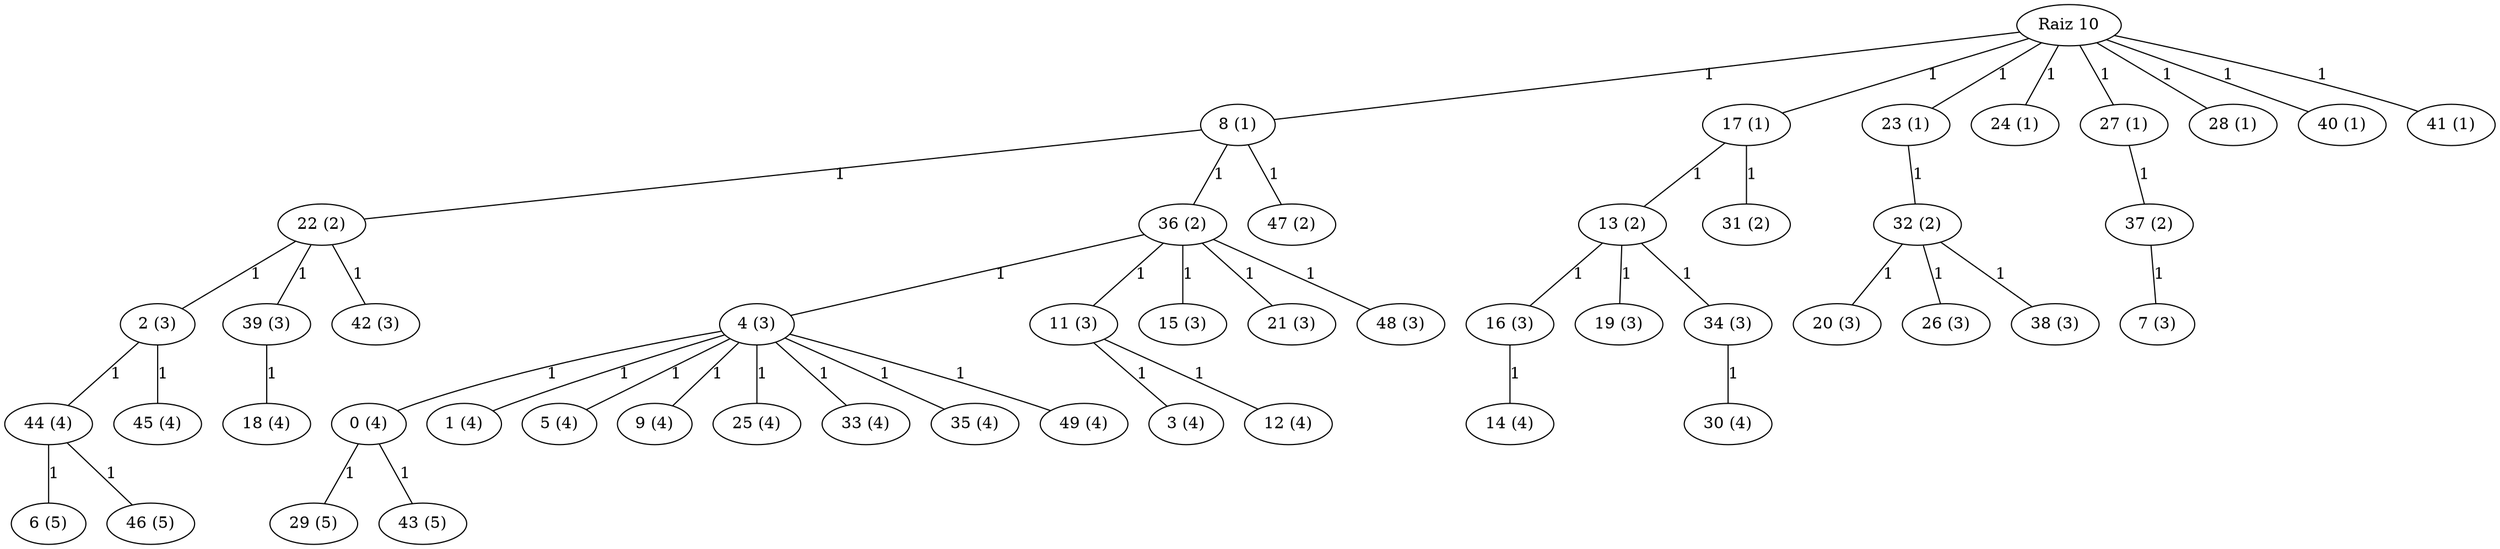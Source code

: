 graph DijkstraGeoSimple_50_10 {
    "10" [label="Raiz 10"];
    "8 (1)" [label="8 (1)"];
    "17 (1)" [label="17 (1)"];
    "23 (1)" [label="23 (1)"];
    "24 (1)" [label="24 (1)"];
    "27 (1)" [label="27 (1)"];
    "28 (1)" [label="28 (1)"];
    "40 (1)" [label="40 (1)"];
    "41 (1)" [label="41 (1)"];
    "22 (2)" [label="22 (2)"];
    "36 (2)" [label="36 (2)"];
    "47 (2)" [label="47 (2)"];
    "13 (2)" [label="13 (2)"];
    "31 (2)" [label="31 (2)"];
    "32 (2)" [label="32 (2)"];
    "37 (2)" [label="37 (2)"];
    "2 (3)" [label="2 (3)"];
    "39 (3)" [label="39 (3)"];
    "42 (3)" [label="42 (3)"];
    "4 (3)" [label="4 (3)"];
    "11 (3)" [label="11 (3)"];
    "15 (3)" [label="15 (3)"];
    "21 (3)" [label="21 (3)"];
    "48 (3)" [label="48 (3)"];
    "16 (3)" [label="16 (3)"];
    "19 (3)" [label="19 (3)"];
    "34 (3)" [label="34 (3)"];
    "20 (3)" [label="20 (3)"];
    "26 (3)" [label="26 (3)"];
    "38 (3)" [label="38 (3)"];
    "7 (3)" [label="7 (3)"];
    "44 (4)" [label="44 (4)"];
    "45 (4)" [label="45 (4)"];
    "18 (4)" [label="18 (4)"];
    "0 (4)" [label="0 (4)"];
    "1 (4)" [label="1 (4)"];
    "5 (4)" [label="5 (4)"];
    "9 (4)" [label="9 (4)"];
    "25 (4)" [label="25 (4)"];
    "33 (4)" [label="33 (4)"];
    "35 (4)" [label="35 (4)"];
    "49 (4)" [label="49 (4)"];
    "3 (4)" [label="3 (4)"];
    "12 (4)" [label="12 (4)"];
    "14 (4)" [label="14 (4)"];
    "30 (4)" [label="30 (4)"];
    "6 (5)" [label="6 (5)"];
    "46 (5)" [label="46 (5)"];
    "29 (5)" [label="29 (5)"];
    "43 (5)" [label="43 (5)"];
    "10" -- "8 (1)" [label="1"];
    "10" -- "17 (1)" [label="1"];
    "10" -- "23 (1)" [label="1"];
    "10" -- "24 (1)" [label="1"];
    "10" -- "27 (1)" [label="1"];
    "10" -- "28 (1)" [label="1"];
    "10" -- "40 (1)" [label="1"];
    "10" -- "41 (1)" [label="1"];
    "8 (1)" -- "22 (2)" [label="1"];
    "8 (1)" -- "36 (2)" [label="1"];
    "8 (1)" -- "47 (2)" [label="1"];
    "17 (1)" -- "13 (2)" [label="1"];
    "17 (1)" -- "31 (2)" [label="1"];
    "23 (1)" -- "32 (2)" [label="1"];
    "27 (1)" -- "37 (2)" [label="1"];
    "22 (2)" -- "2 (3)" [label="1"];
    "22 (2)" -- "39 (3)" [label="1"];
    "22 (2)" -- "42 (3)" [label="1"];
    "36 (2)" -- "4 (3)" [label="1"];
    "36 (2)" -- "11 (3)" [label="1"];
    "36 (2)" -- "15 (3)" [label="1"];
    "36 (2)" -- "21 (3)" [label="1"];
    "36 (2)" -- "48 (3)" [label="1"];
    "13 (2)" -- "16 (3)" [label="1"];
    "13 (2)" -- "19 (3)" [label="1"];
    "13 (2)" -- "34 (3)" [label="1"];
    "32 (2)" -- "20 (3)" [label="1"];
    "32 (2)" -- "26 (3)" [label="1"];
    "32 (2)" -- "38 (3)" [label="1"];
    "37 (2)" -- "7 (3)" [label="1"];
    "2 (3)" -- "44 (4)" [label="1"];
    "2 (3)" -- "45 (4)" [label="1"];
    "39 (3)" -- "18 (4)" [label="1"];
    "4 (3)" -- "0 (4)" [label="1"];
    "4 (3)" -- "1 (4)" [label="1"];
    "4 (3)" -- "5 (4)" [label="1"];
    "4 (3)" -- "9 (4)" [label="1"];
    "4 (3)" -- "25 (4)" [label="1"];
    "4 (3)" -- "33 (4)" [label="1"];
    "4 (3)" -- "35 (4)" [label="1"];
    "4 (3)" -- "49 (4)" [label="1"];
    "11 (3)" -- "3 (4)" [label="1"];
    "11 (3)" -- "12 (4)" [label="1"];
    "16 (3)" -- "14 (4)" [label="1"];
    "34 (3)" -- "30 (4)" [label="1"];
    "44 (4)" -- "6 (5)" [label="1"];
    "44 (4)" -- "46 (5)" [label="1"];
    "0 (4)" -- "29 (5)" [label="1"];
    "0 (4)" -- "43 (5)" [label="1"];
}

